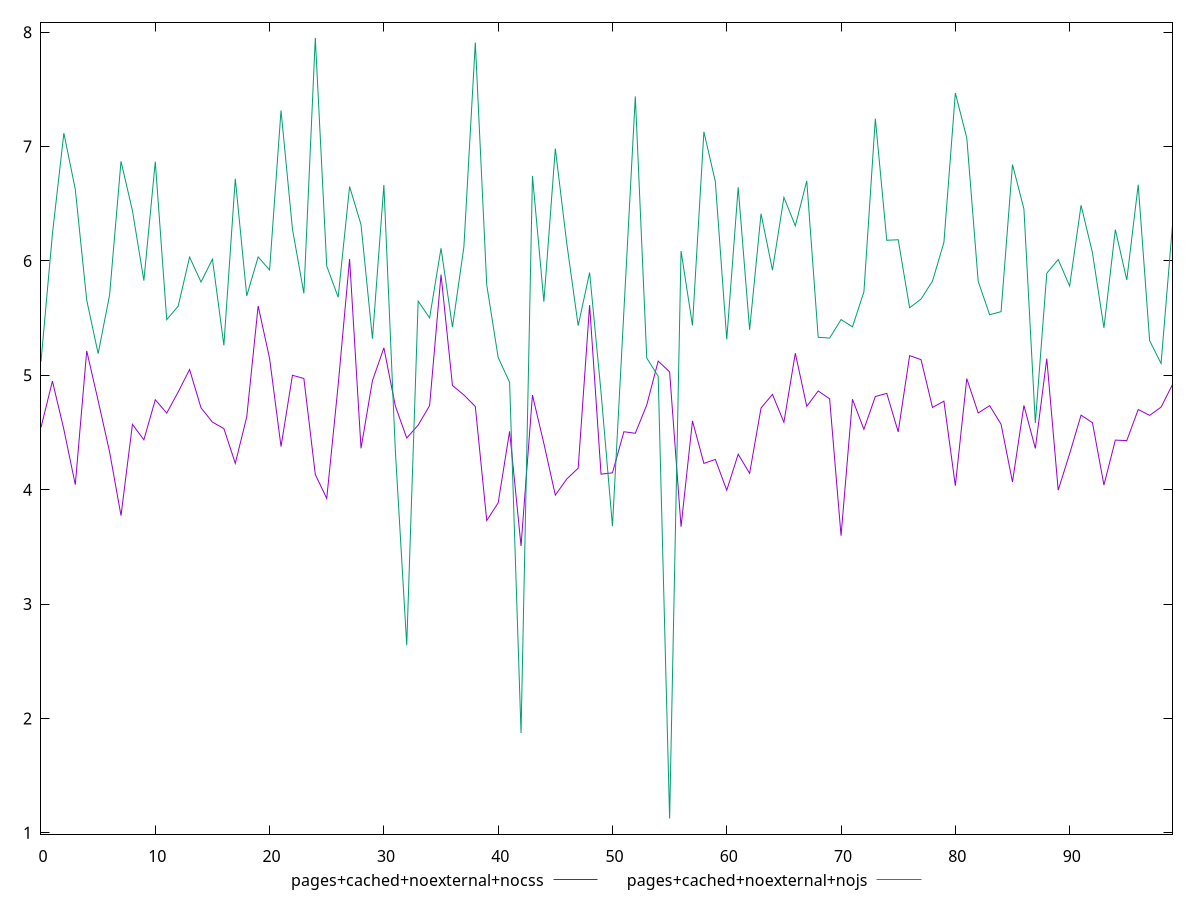 reset

$pagesCachedNoexternalNocss <<EOF
0 4.5446
1 4.9495
2 4.527
3 4.044099999999999
4 5.2136000000000005
5 4.7778
6 4.331200000000001
7 3.7736
8 4.5712
9 4.4361
10 4.786300000000001
11 4.6698
12 4.8537
13 5.050700000000001
14 4.715800000000001
15 4.5908
16 4.5344
17 4.2302
18 4.636099999999999
19 5.6066
20 5.1472999999999995
21 4.3774999999999995
22 5.0004
23 4.972099999999999
24 4.1329
25 3.9236000000000004
26 4.916
27 6.0171
28 4.3617
29 4.9531
30 5.24
31 4.733199999999999
32 4.4517999999999995
33 4.564800000000001
34 4.7349
35 5.8803
36 4.9108
37 4.8285
38 4.7271
39 3.7303000000000006
40 3.885
41 4.510300000000001
42 3.5081
43 4.8273
44 4.403099999999999
45 3.9525000000000006
46 4.0932
47 4.188
48 5.614
49 4.135800000000001
50 4.147400000000001
51 4.506600000000001
52 4.4936
53 4.740799999999999
54 5.1243
55 5.029800000000001
56 3.6763999999999997
57 4.6012
58 4.229900000000001
59 4.2646999999999995
60 3.9951999999999996
61 4.310200000000001
62 4.1428
63 4.7147
64 4.8332
65 4.5897
66 5.1930000000000005
67 4.728800000000001
68 4.8633
69 4.794499999999999
70 3.5979
71 4.7909999999999995
72 4.5279
73 4.8149
74 4.8423
75 4.5053
76 5.172000000000001
77 5.1368
78 4.7192
79 4.774100000000001
80 4.034800000000001
81 4.970899999999999
82 4.6708
83 4.7349000000000006
84 4.5728
85 4.0676
86 4.7368
87 4.3610999999999995
88 5.146
89 3.9962
90 4.3144
91 4.6519
92 4.5851
93 4.040699999999999
94 4.4336
95 4.429099999999999
96 4.701200000000001
97 4.6497
98 4.7218
99 4.9198
EOF

$pagesCachedNoexternalNojs <<EOF
0 5.1213
1 6.2372
2 7.1175999999999995
3 6.6261
4 5.6574
5 5.19
6 5.701499999999999
7 6.8712
8 6.439800000000001
9 5.8283
10 6.867799999999999
11 5.4866
12 5.6041
13 6.034
14 5.8156
15 6.015700000000001
16 5.262200000000001
17 6.7192
18 5.694399999999999
19 6.0351
20 5.921
21 7.3161
22 6.2793
23 5.7161
24 7.9501
25 5.9555
26 5.683000000000001
27 6.650899999999999
28 6.3172999999999995
29 5.320099999999999
30 6.6641
31 4.3468
32 2.641
33 5.6486
34 5.5020999999999995
35 6.1112
36 5.4208
37 6.1223
38 7.9096
39 5.790100000000001
40 5.156
41 4.9382
42 1.873000000000001
43 6.7438
44 5.6429
45 6.9828
46 6.1548
47 5.4345
48 5.8984
49 4.851700000000001
50 3.681
51 5.562600000000001
52 7.438400000000001
53 5.1509
54 4.992100000000001
55 1.125
56 6.0868
57 5.4363
58 7.129300000000001
59 6.6939
60 5.313899999999999
61 6.6438
62 5.398
63 6.4129000000000005
64 5.9195
65 6.5557
66 6.3072
67 6.7006000000000006
68 5.332599999999999
69 5.3256000000000006
70 5.4874
71 5.4239999999999995
72 5.729500000000001
73 7.244
74 6.180600000000001
75 6.1855
76 5.5907
77 5.6668
78 5.823600000000001
79 6.1626
80 7.4679
81 7.0759
82 5.8211
83 5.5302
84 5.556699999999999
85 6.843000000000001
86 6.455000000000001
87 4.582400000000001
88 5.8924
89 6.0123999999999995
90 5.7807
91 6.4871
92 6.069999999999999
93 5.4146
94 6.274099999999999
95 5.833500000000001
96 6.6667
97 5.3029
98 5.1036
99 6.3154
EOF

set key outside below
set xrange [0:99]
set yrange [0.988498:8.086602]
set terminal svg size 640, 500 enhanced background rgb 'white'
set output "report_00007_2020-12-11T15:55:29.892Z/network-server-latency/comparison/line/9_vs_10.svg"

plot $pagesCachedNoexternalNocss title "pages+cached+noexternal+nocss" with line, \
     $pagesCachedNoexternalNojs title "pages+cached+noexternal+nojs" with line

reset
